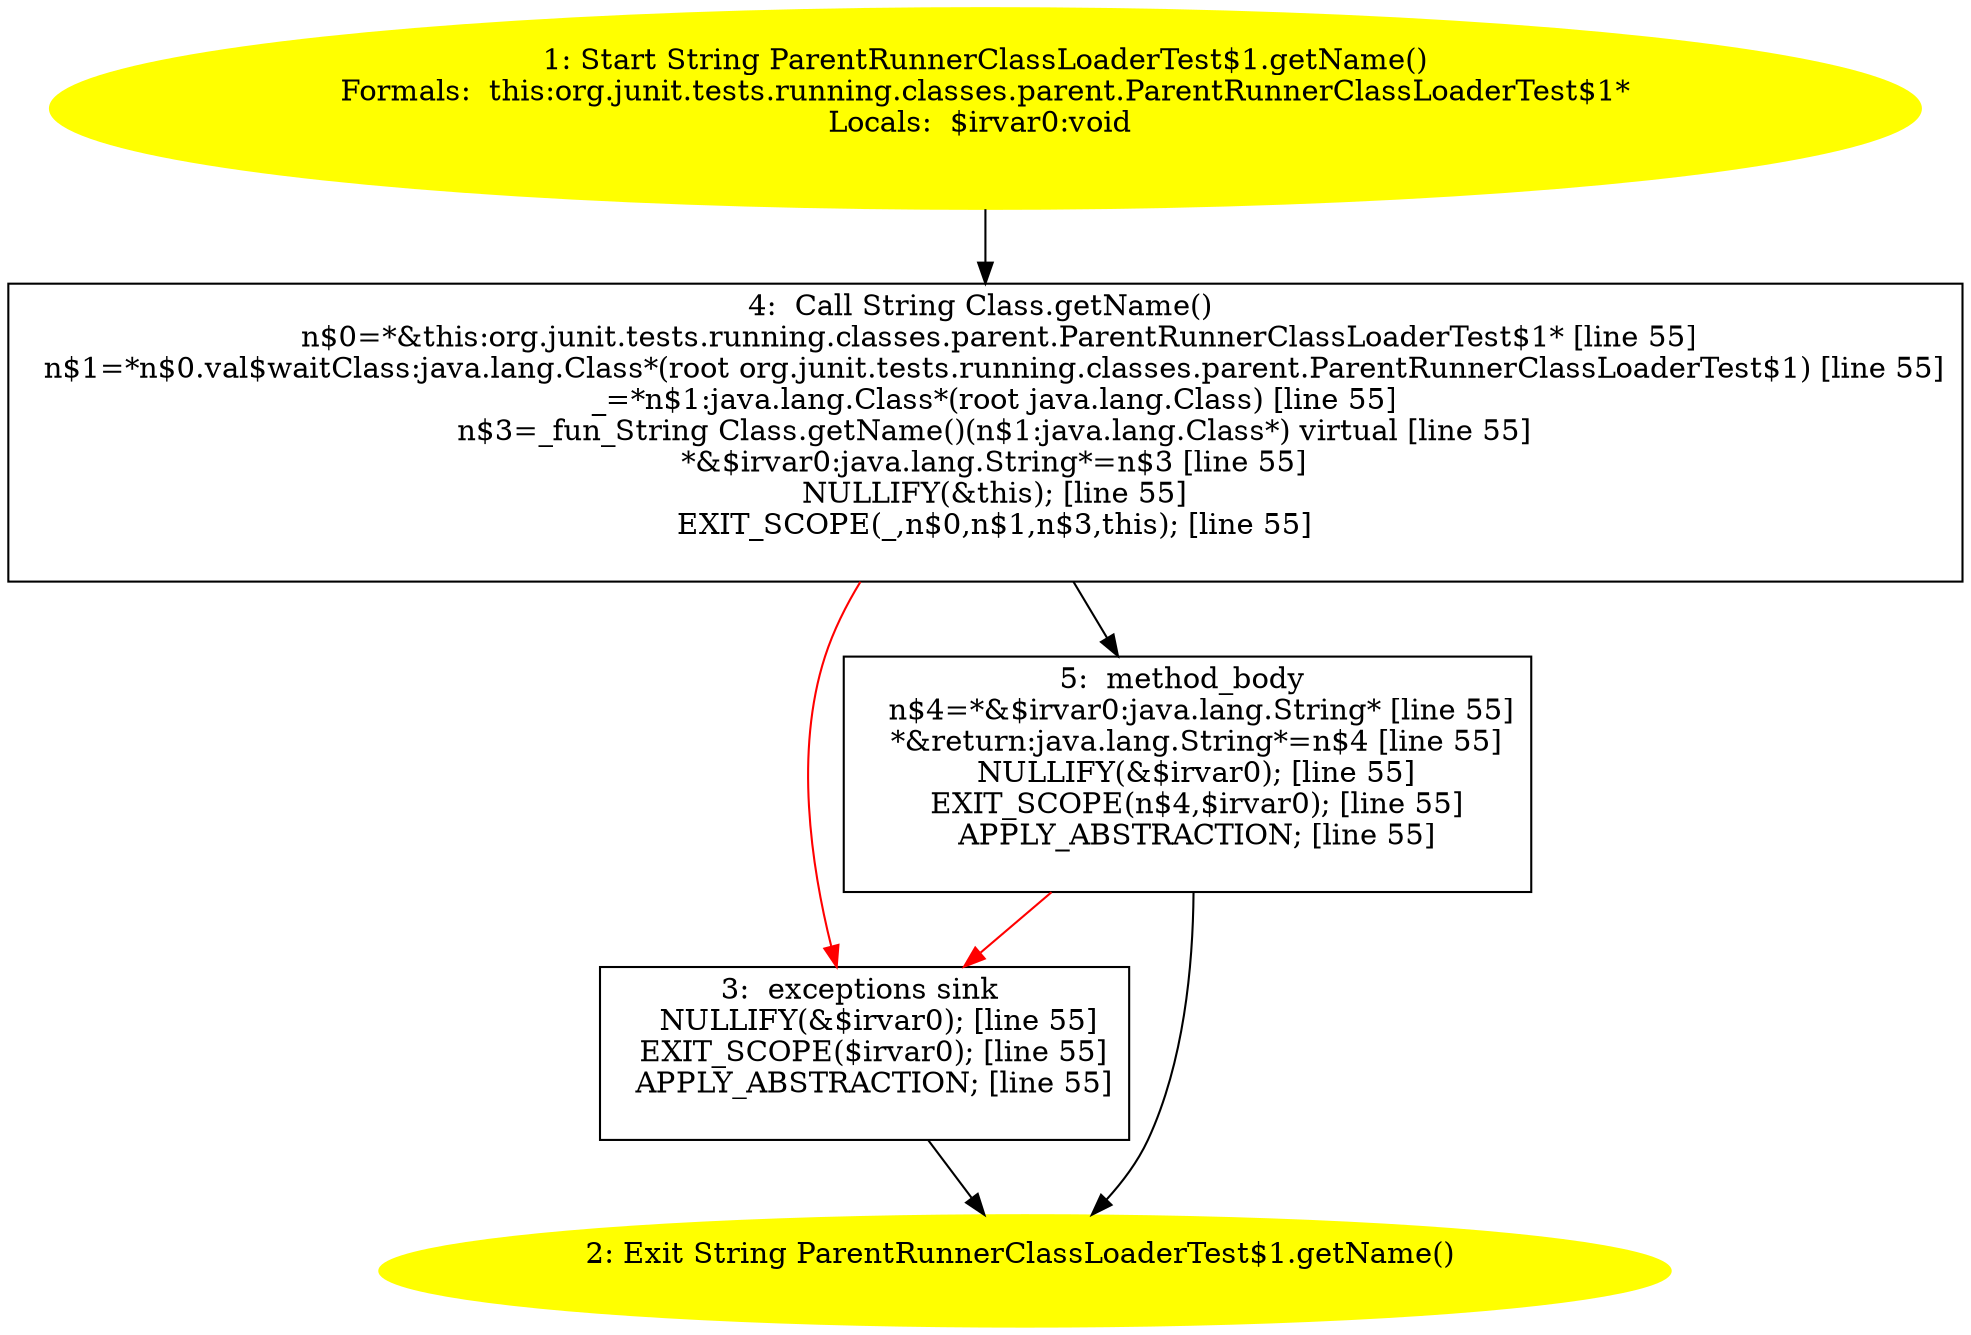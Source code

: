 /* @generated */
digraph cfg {
"org.junit.tests.running.classes.parent.ParentRunnerClassLoaderTest$1.getName():java.lang.String.e988babad85d5afd8e974441540b5cae_1" [label="1: Start String ParentRunnerClassLoaderTest$1.getName()\nFormals:  this:org.junit.tests.running.classes.parent.ParentRunnerClassLoaderTest$1*\nLocals:  $irvar0:void \n  " color=yellow style=filled]
	

	 "org.junit.tests.running.classes.parent.ParentRunnerClassLoaderTest$1.getName():java.lang.String.e988babad85d5afd8e974441540b5cae_1" -> "org.junit.tests.running.classes.parent.ParentRunnerClassLoaderTest$1.getName():java.lang.String.e988babad85d5afd8e974441540b5cae_4" ;
"org.junit.tests.running.classes.parent.ParentRunnerClassLoaderTest$1.getName():java.lang.String.e988babad85d5afd8e974441540b5cae_2" [label="2: Exit String ParentRunnerClassLoaderTest$1.getName() \n  " color=yellow style=filled]
	

"org.junit.tests.running.classes.parent.ParentRunnerClassLoaderTest$1.getName():java.lang.String.e988babad85d5afd8e974441540b5cae_3" [label="3:  exceptions sink \n   NULLIFY(&$irvar0); [line 55]\n  EXIT_SCOPE($irvar0); [line 55]\n  APPLY_ABSTRACTION; [line 55]\n " shape="box"]
	

	 "org.junit.tests.running.classes.parent.ParentRunnerClassLoaderTest$1.getName():java.lang.String.e988babad85d5afd8e974441540b5cae_3" -> "org.junit.tests.running.classes.parent.ParentRunnerClassLoaderTest$1.getName():java.lang.String.e988babad85d5afd8e974441540b5cae_2" ;
"org.junit.tests.running.classes.parent.ParentRunnerClassLoaderTest$1.getName():java.lang.String.e988babad85d5afd8e974441540b5cae_4" [label="4:  Call String Class.getName() \n   n$0=*&this:org.junit.tests.running.classes.parent.ParentRunnerClassLoaderTest$1* [line 55]\n  n$1=*n$0.val$waitClass:java.lang.Class*(root org.junit.tests.running.classes.parent.ParentRunnerClassLoaderTest$1) [line 55]\n  _=*n$1:java.lang.Class*(root java.lang.Class) [line 55]\n  n$3=_fun_String Class.getName()(n$1:java.lang.Class*) virtual [line 55]\n  *&$irvar0:java.lang.String*=n$3 [line 55]\n  NULLIFY(&this); [line 55]\n  EXIT_SCOPE(_,n$0,n$1,n$3,this); [line 55]\n " shape="box"]
	

	 "org.junit.tests.running.classes.parent.ParentRunnerClassLoaderTest$1.getName():java.lang.String.e988babad85d5afd8e974441540b5cae_4" -> "org.junit.tests.running.classes.parent.ParentRunnerClassLoaderTest$1.getName():java.lang.String.e988babad85d5afd8e974441540b5cae_5" ;
	 "org.junit.tests.running.classes.parent.ParentRunnerClassLoaderTest$1.getName():java.lang.String.e988babad85d5afd8e974441540b5cae_4" -> "org.junit.tests.running.classes.parent.ParentRunnerClassLoaderTest$1.getName():java.lang.String.e988babad85d5afd8e974441540b5cae_3" [color="red" ];
"org.junit.tests.running.classes.parent.ParentRunnerClassLoaderTest$1.getName():java.lang.String.e988babad85d5afd8e974441540b5cae_5" [label="5:  method_body \n   n$4=*&$irvar0:java.lang.String* [line 55]\n  *&return:java.lang.String*=n$4 [line 55]\n  NULLIFY(&$irvar0); [line 55]\n  EXIT_SCOPE(n$4,$irvar0); [line 55]\n  APPLY_ABSTRACTION; [line 55]\n " shape="box"]
	

	 "org.junit.tests.running.classes.parent.ParentRunnerClassLoaderTest$1.getName():java.lang.String.e988babad85d5afd8e974441540b5cae_5" -> "org.junit.tests.running.classes.parent.ParentRunnerClassLoaderTest$1.getName():java.lang.String.e988babad85d5afd8e974441540b5cae_2" ;
	 "org.junit.tests.running.classes.parent.ParentRunnerClassLoaderTest$1.getName():java.lang.String.e988babad85d5afd8e974441540b5cae_5" -> "org.junit.tests.running.classes.parent.ParentRunnerClassLoaderTest$1.getName():java.lang.String.e988babad85d5afd8e974441540b5cae_3" [color="red" ];
}
